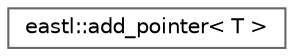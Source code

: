 digraph "类继承关系图"
{
 // LATEX_PDF_SIZE
  bgcolor="transparent";
  edge [fontname=Helvetica,fontsize=10,labelfontname=Helvetica,labelfontsize=10];
  node [fontname=Helvetica,fontsize=10,shape=box,height=0.2,width=0.4];
  rankdir="LR";
  Node0 [id="Node000000",label="eastl::add_pointer\< T \>",height=0.2,width=0.4,color="grey40", fillcolor="white", style="filled",URL="$structeastl_1_1add__pointer.html",tooltip=" "];
}
